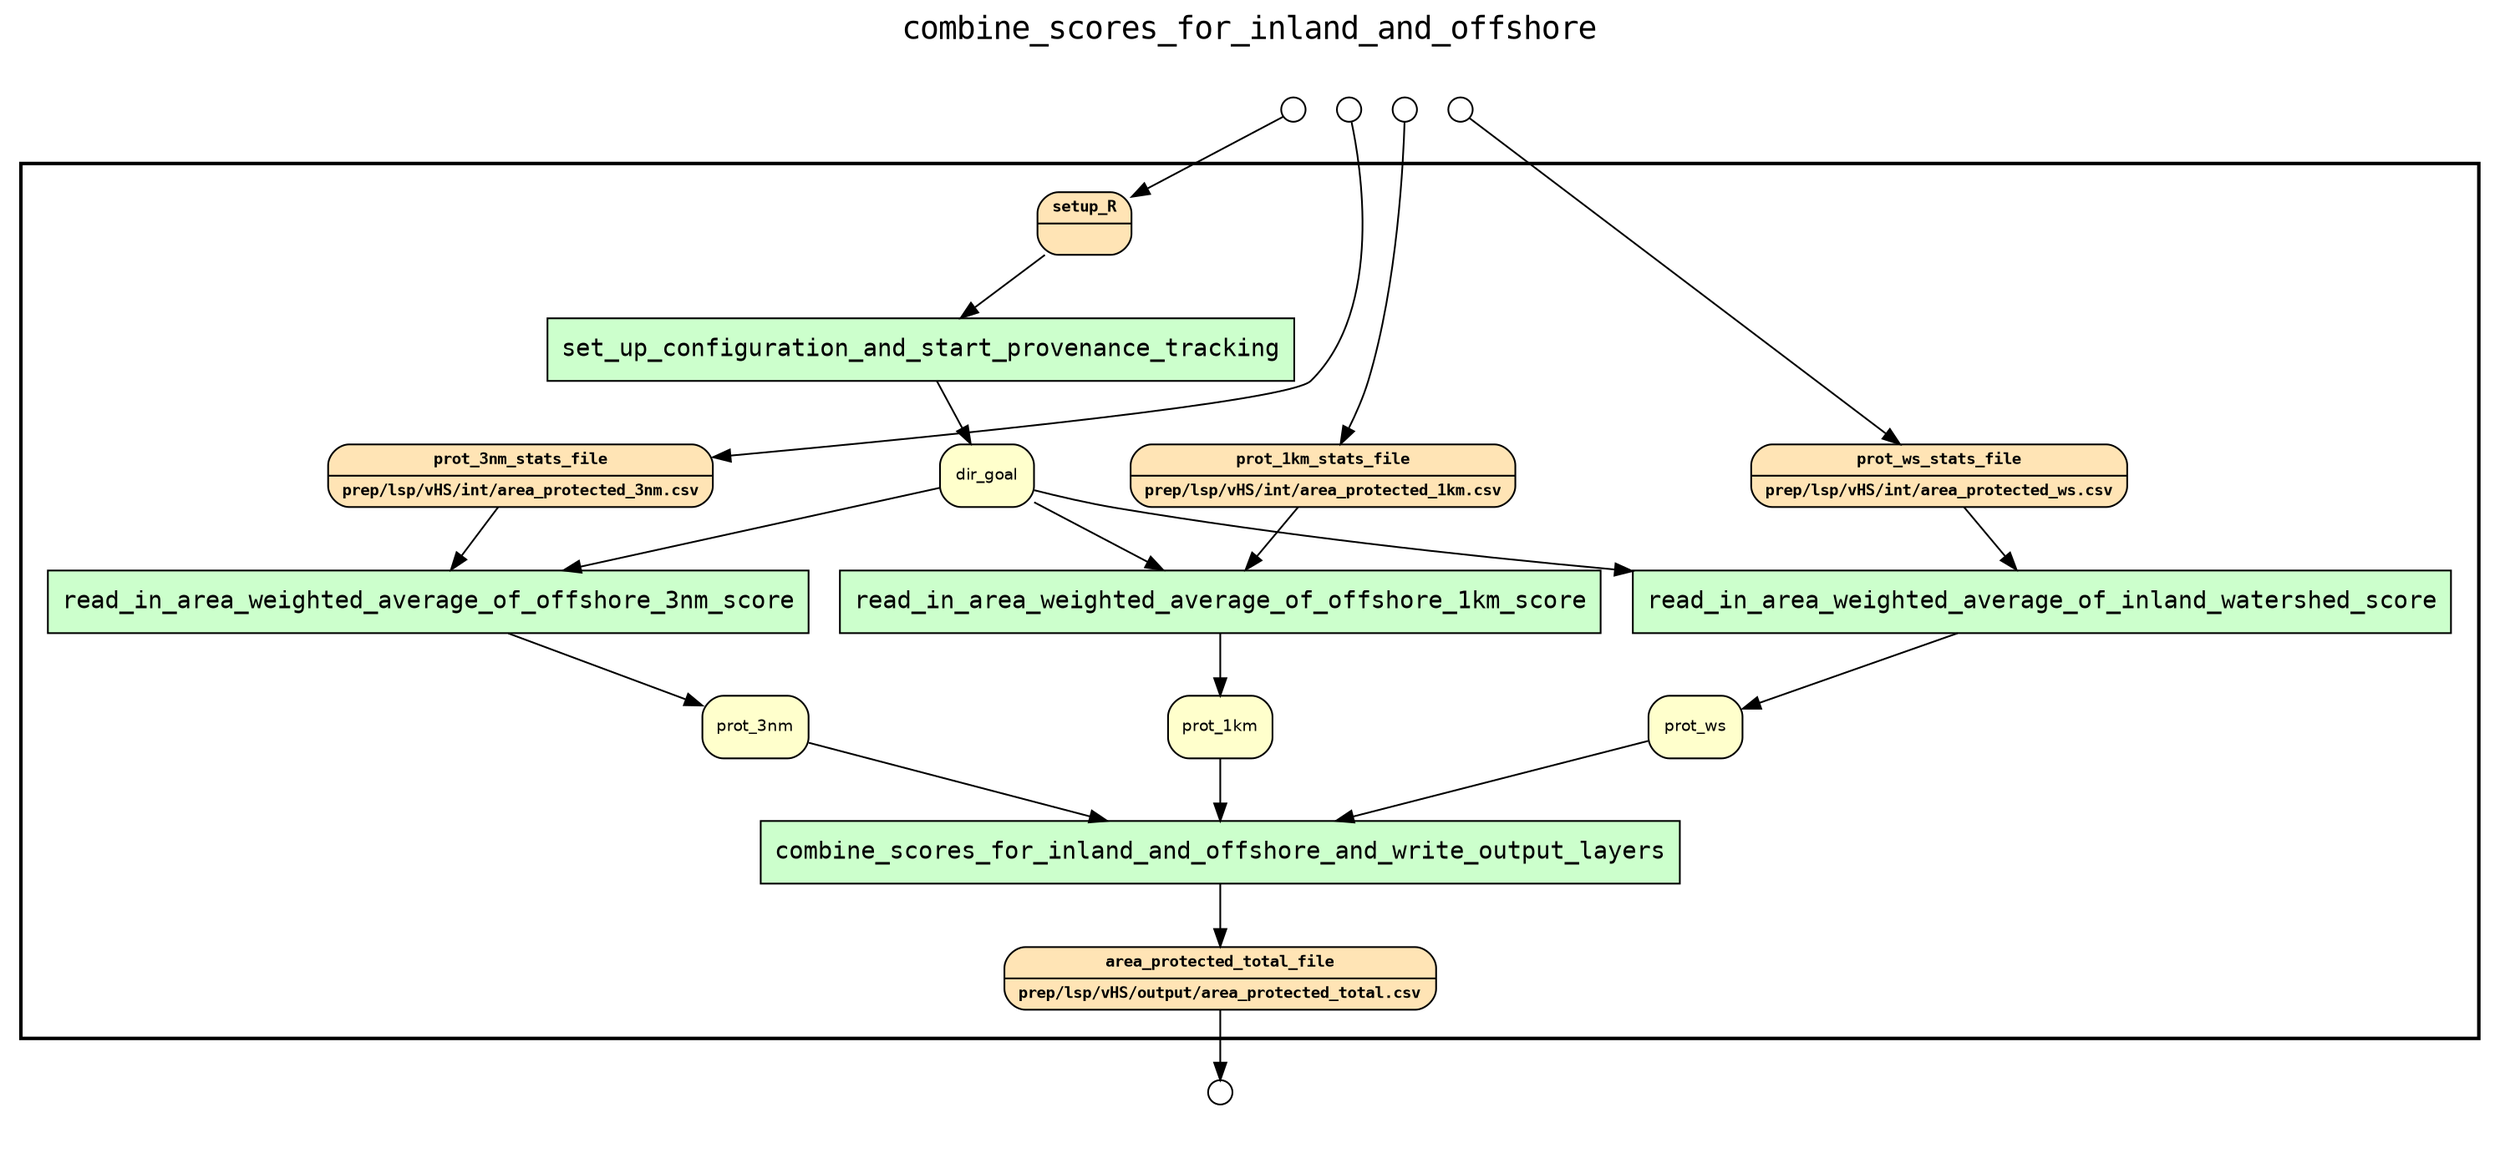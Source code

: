 
digraph yw_data_view {
rankdir=TB
fontname=Courier; fontsize=18; labelloc=t
label="combine_scores_for_inland_and_offshore"
subgraph cluster_workflow { label=""; color=black; penwidth=2
subgraph cluster_workflow_inner { label=""; color=white
node[shape=box style="filled" fillcolor="#CCFFCC" peripheries=1 fontname=Courier]
set_up_configuration_and_start_provenance_tracking
read_in_area_weighted_average_of_offshore_3nm_score
read_in_area_weighted_average_of_offshore_1km_score
read_in_area_weighted_average_of_inland_watershed_score
combine_scores_for_inland_and_offshore_and_write_output_layers
node[shape=box style="filled" fillcolor="#CCFFCC" peripheries=1 fontname=Courier]
node[shape=box style="rounded,filled" fillcolor="#FFE4B5" peripheries=1 fontname="Courier-Bold" fontsize=9]
setup_R[shape=record rankdir=LR label="{<f0> setup_R |<f1>}"]
prot_3nm_stats_file[shape=record rankdir=LR label="{<f0> prot_3nm_stats_file |<f1>prep/lsp/vHS/int/area_protected_3nm.csv\l}"]
prot_1km_stats_file[shape=record rankdir=LR label="{<f0> prot_1km_stats_file |<f1>prep/lsp/vHS/int/area_protected_1km.csv\l}"]
prot_ws_stats_file[shape=record rankdir=LR label="{<f0> prot_ws_stats_file |<f1>prep/lsp/vHS/int/area_protected_ws.csv\l}"]
node[shape=box style="rounded,filled" fillcolor="#FFFFCC" peripheries=1 fontname=Helvetica]
dir_goal
prot_3nm
prot_1km
prot_ws
node[shape=box style="rounded,filled" fillcolor="#FFE4B5" peripheries=1 fontname="Courier-Bold" fontsize=9]
area_protected_total_file[shape=record rankdir=LR label="{<f0> area_protected_total_file |<f1>prep/lsp/vHS/output/area_protected_total.csv\l}"]
node[shape=box style="rounded,filled" fillcolor="#FFFFFF" peripheries=1 fontname=Helvetica]
}}
subgraph cluster_inflows { label=""; color=white; penwidth=2
subgraph cluster_inflows_inner { label=""; color=white
node[shape=circle fillcolor="#FFFFFF" peripheries=1 width=0.2]
setup_R_inflow [label=""]
prot_3nm_stats_file_inflow [label=""]
prot_1km_stats_file_inflow [label=""]
prot_ws_stats_file_inflow [label=""]
}}
subgraph cluster_outflows { label=""; color=white; penwidth=2
subgraph cluster_outflows_inner { label=""; color=white
node[shape=circle fillcolor="#FFFFFF" peripheries=1 width=0.2]
area_protected_total_file_outflow [label=""]
}}
setup_R -> set_up_configuration_and_start_provenance_tracking
dir_goal -> read_in_area_weighted_average_of_offshore_3nm_score
dir_goal -> read_in_area_weighted_average_of_offshore_1km_score
dir_goal -> read_in_area_weighted_average_of_inland_watershed_score
prot_3nm_stats_file -> read_in_area_weighted_average_of_offshore_3nm_score
prot_3nm -> combine_scores_for_inland_and_offshore_and_write_output_layers
prot_1km_stats_file -> read_in_area_weighted_average_of_offshore_1km_score
prot_1km -> combine_scores_for_inland_and_offshore_and_write_output_layers
prot_ws_stats_file -> read_in_area_weighted_average_of_inland_watershed_score
prot_ws -> combine_scores_for_inland_and_offshore_and_write_output_layers
set_up_configuration_and_start_provenance_tracking -> dir_goal
read_in_area_weighted_average_of_offshore_3nm_score -> prot_3nm
read_in_area_weighted_average_of_offshore_1km_score -> prot_1km
read_in_area_weighted_average_of_inland_watershed_score -> prot_ws
combine_scores_for_inland_and_offshore_and_write_output_layers -> area_protected_total_file
setup_R_inflow -> setup_R
prot_3nm_stats_file_inflow -> prot_3nm_stats_file
prot_1km_stats_file_inflow -> prot_1km_stats_file
prot_ws_stats_file_inflow -> prot_ws_stats_file
area_protected_total_file -> area_protected_total_file_outflow
}

